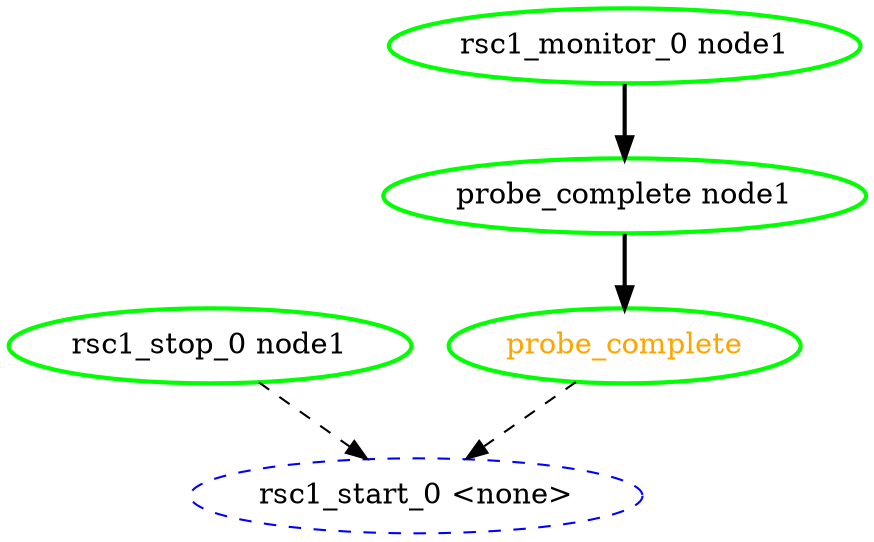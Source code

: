 digraph "g" {
	size = "30,30"
"rsc1_start_0 <none>" [ style="dashed" color="blue" fontcolor="black" ]
"rsc1_stop_0 node1" [ style=bold color="green" fontcolor="black" ]
"probe_complete" [ style=bold color="green" fontcolor="orange" ]
"probe_complete node1" [ style=bold color="green" fontcolor="black" ]
"rsc1_monitor_0 node1" [ style=bold color="green" fontcolor="black" ]
"probe_complete" -> "rsc1_start_0 <none>" [ style = dashed]
"rsc1_stop_0 node1" -> "rsc1_start_0 <none>" [ style = dashed]
"probe_complete node1" -> "probe_complete" [ style = bold]
"rsc1_monitor_0 node1" -> "probe_complete node1" [ style = bold]
}
